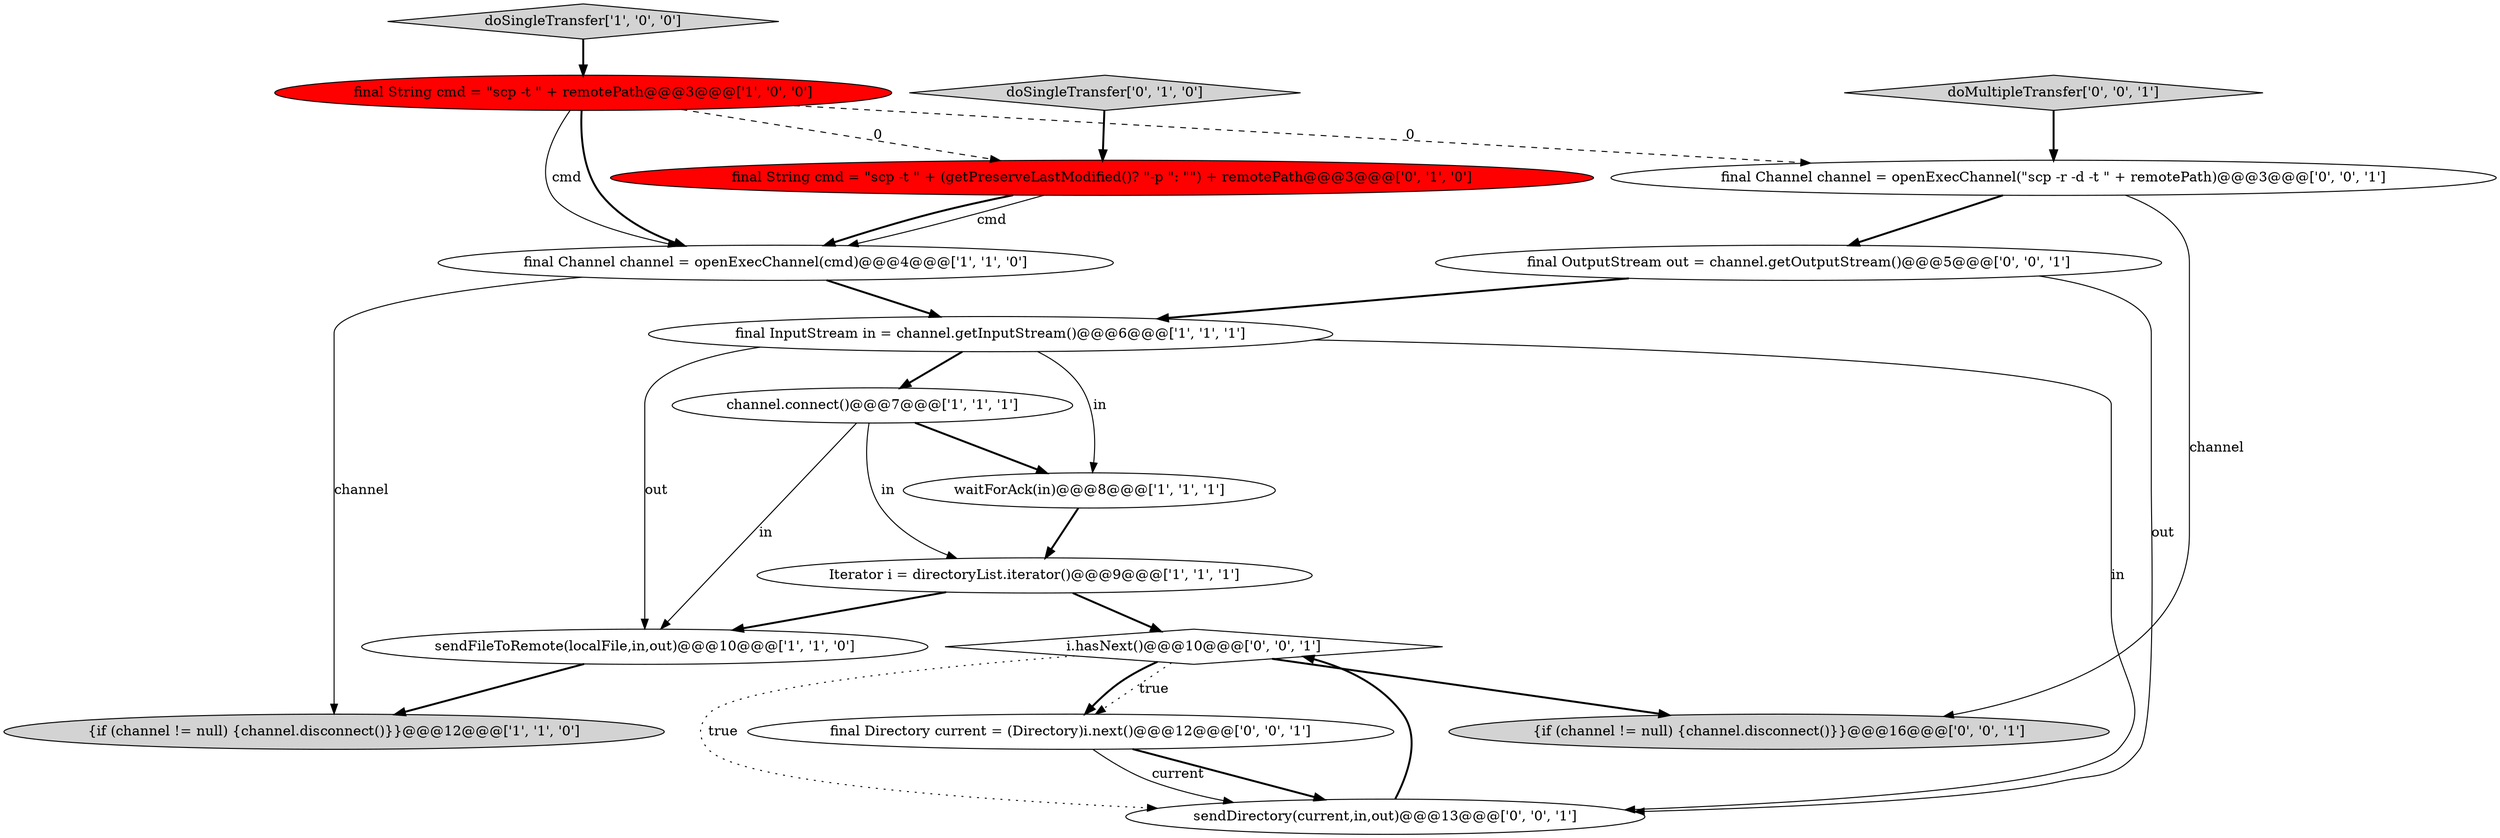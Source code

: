 digraph {
9 [style = filled, label = "doSingleTransfer['0', '1', '0']", fillcolor = lightgray, shape = diamond image = "AAA0AAABBB2BBB"];
6 [style = filled, label = "final InputStream in = channel.getInputStream()@@@6@@@['1', '1', '1']", fillcolor = white, shape = ellipse image = "AAA0AAABBB1BBB"];
11 [style = filled, label = "doMultipleTransfer['0', '0', '1']", fillcolor = lightgray, shape = diamond image = "AAA0AAABBB3BBB"];
5 [style = filled, label = "final String cmd = \"scp -t \" + remotePath@@@3@@@['1', '0', '0']", fillcolor = red, shape = ellipse image = "AAA1AAABBB1BBB"];
0 [style = filled, label = "Iterator i = directoryList.iterator()@@@9@@@['1', '1', '1']", fillcolor = white, shape = ellipse image = "AAA0AAABBB1BBB"];
16 [style = filled, label = "final Directory current = (Directory)i.next()@@@12@@@['0', '0', '1']", fillcolor = white, shape = ellipse image = "AAA0AAABBB3BBB"];
13 [style = filled, label = "i.hasNext()@@@10@@@['0', '0', '1']", fillcolor = white, shape = diamond image = "AAA0AAABBB3BBB"];
7 [style = filled, label = "doSingleTransfer['1', '0', '0']", fillcolor = lightgray, shape = diamond image = "AAA0AAABBB1BBB"];
3 [style = filled, label = "channel.connect()@@@7@@@['1', '1', '1']", fillcolor = white, shape = ellipse image = "AAA0AAABBB1BBB"];
1 [style = filled, label = "waitForAck(in)@@@8@@@['1', '1', '1']", fillcolor = white, shape = ellipse image = "AAA0AAABBB1BBB"];
2 [style = filled, label = "{if (channel != null) {channel.disconnect()}}@@@12@@@['1', '1', '0']", fillcolor = lightgray, shape = ellipse image = "AAA0AAABBB1BBB"];
8 [style = filled, label = "final Channel channel = openExecChannel(cmd)@@@4@@@['1', '1', '0']", fillcolor = white, shape = ellipse image = "AAA0AAABBB1BBB"];
10 [style = filled, label = "final String cmd = \"scp -t \" + (getPreserveLastModified()? \"-p \": \"\") + remotePath@@@3@@@['0', '1', '0']", fillcolor = red, shape = ellipse image = "AAA1AAABBB2BBB"];
12 [style = filled, label = "final OutputStream out = channel.getOutputStream()@@@5@@@['0', '0', '1']", fillcolor = white, shape = ellipse image = "AAA0AAABBB3BBB"];
15 [style = filled, label = "{if (channel != null) {channel.disconnect()}}@@@16@@@['0', '0', '1']", fillcolor = lightgray, shape = ellipse image = "AAA0AAABBB3BBB"];
17 [style = filled, label = "sendDirectory(current,in,out)@@@13@@@['0', '0', '1']", fillcolor = white, shape = ellipse image = "AAA0AAABBB3BBB"];
4 [style = filled, label = "sendFileToRemote(localFile,in,out)@@@10@@@['1', '1', '0']", fillcolor = white, shape = ellipse image = "AAA0AAABBB1BBB"];
14 [style = filled, label = "final Channel channel = openExecChannel(\"scp -r -d -t \" + remotePath)@@@3@@@['0', '0', '1']", fillcolor = white, shape = ellipse image = "AAA0AAABBB3BBB"];
6->3 [style = bold, label=""];
5->8 [style = bold, label=""];
13->16 [style = dotted, label="true"];
13->17 [style = dotted, label="true"];
5->14 [style = dashed, label="0"];
5->8 [style = solid, label="cmd"];
0->13 [style = bold, label=""];
3->1 [style = bold, label=""];
11->14 [style = bold, label=""];
12->17 [style = solid, label="out"];
6->17 [style = solid, label="in"];
8->6 [style = bold, label=""];
3->0 [style = solid, label="in"];
1->0 [style = bold, label=""];
4->2 [style = bold, label=""];
9->10 [style = bold, label=""];
16->17 [style = bold, label=""];
12->6 [style = bold, label=""];
13->16 [style = bold, label=""];
7->5 [style = bold, label=""];
10->8 [style = bold, label=""];
5->10 [style = dashed, label="0"];
0->4 [style = bold, label=""];
14->12 [style = bold, label=""];
14->15 [style = solid, label="channel"];
17->13 [style = bold, label=""];
13->15 [style = bold, label=""];
16->17 [style = solid, label="current"];
6->4 [style = solid, label="out"];
6->1 [style = solid, label="in"];
8->2 [style = solid, label="channel"];
10->8 [style = solid, label="cmd"];
3->4 [style = solid, label="in"];
}
